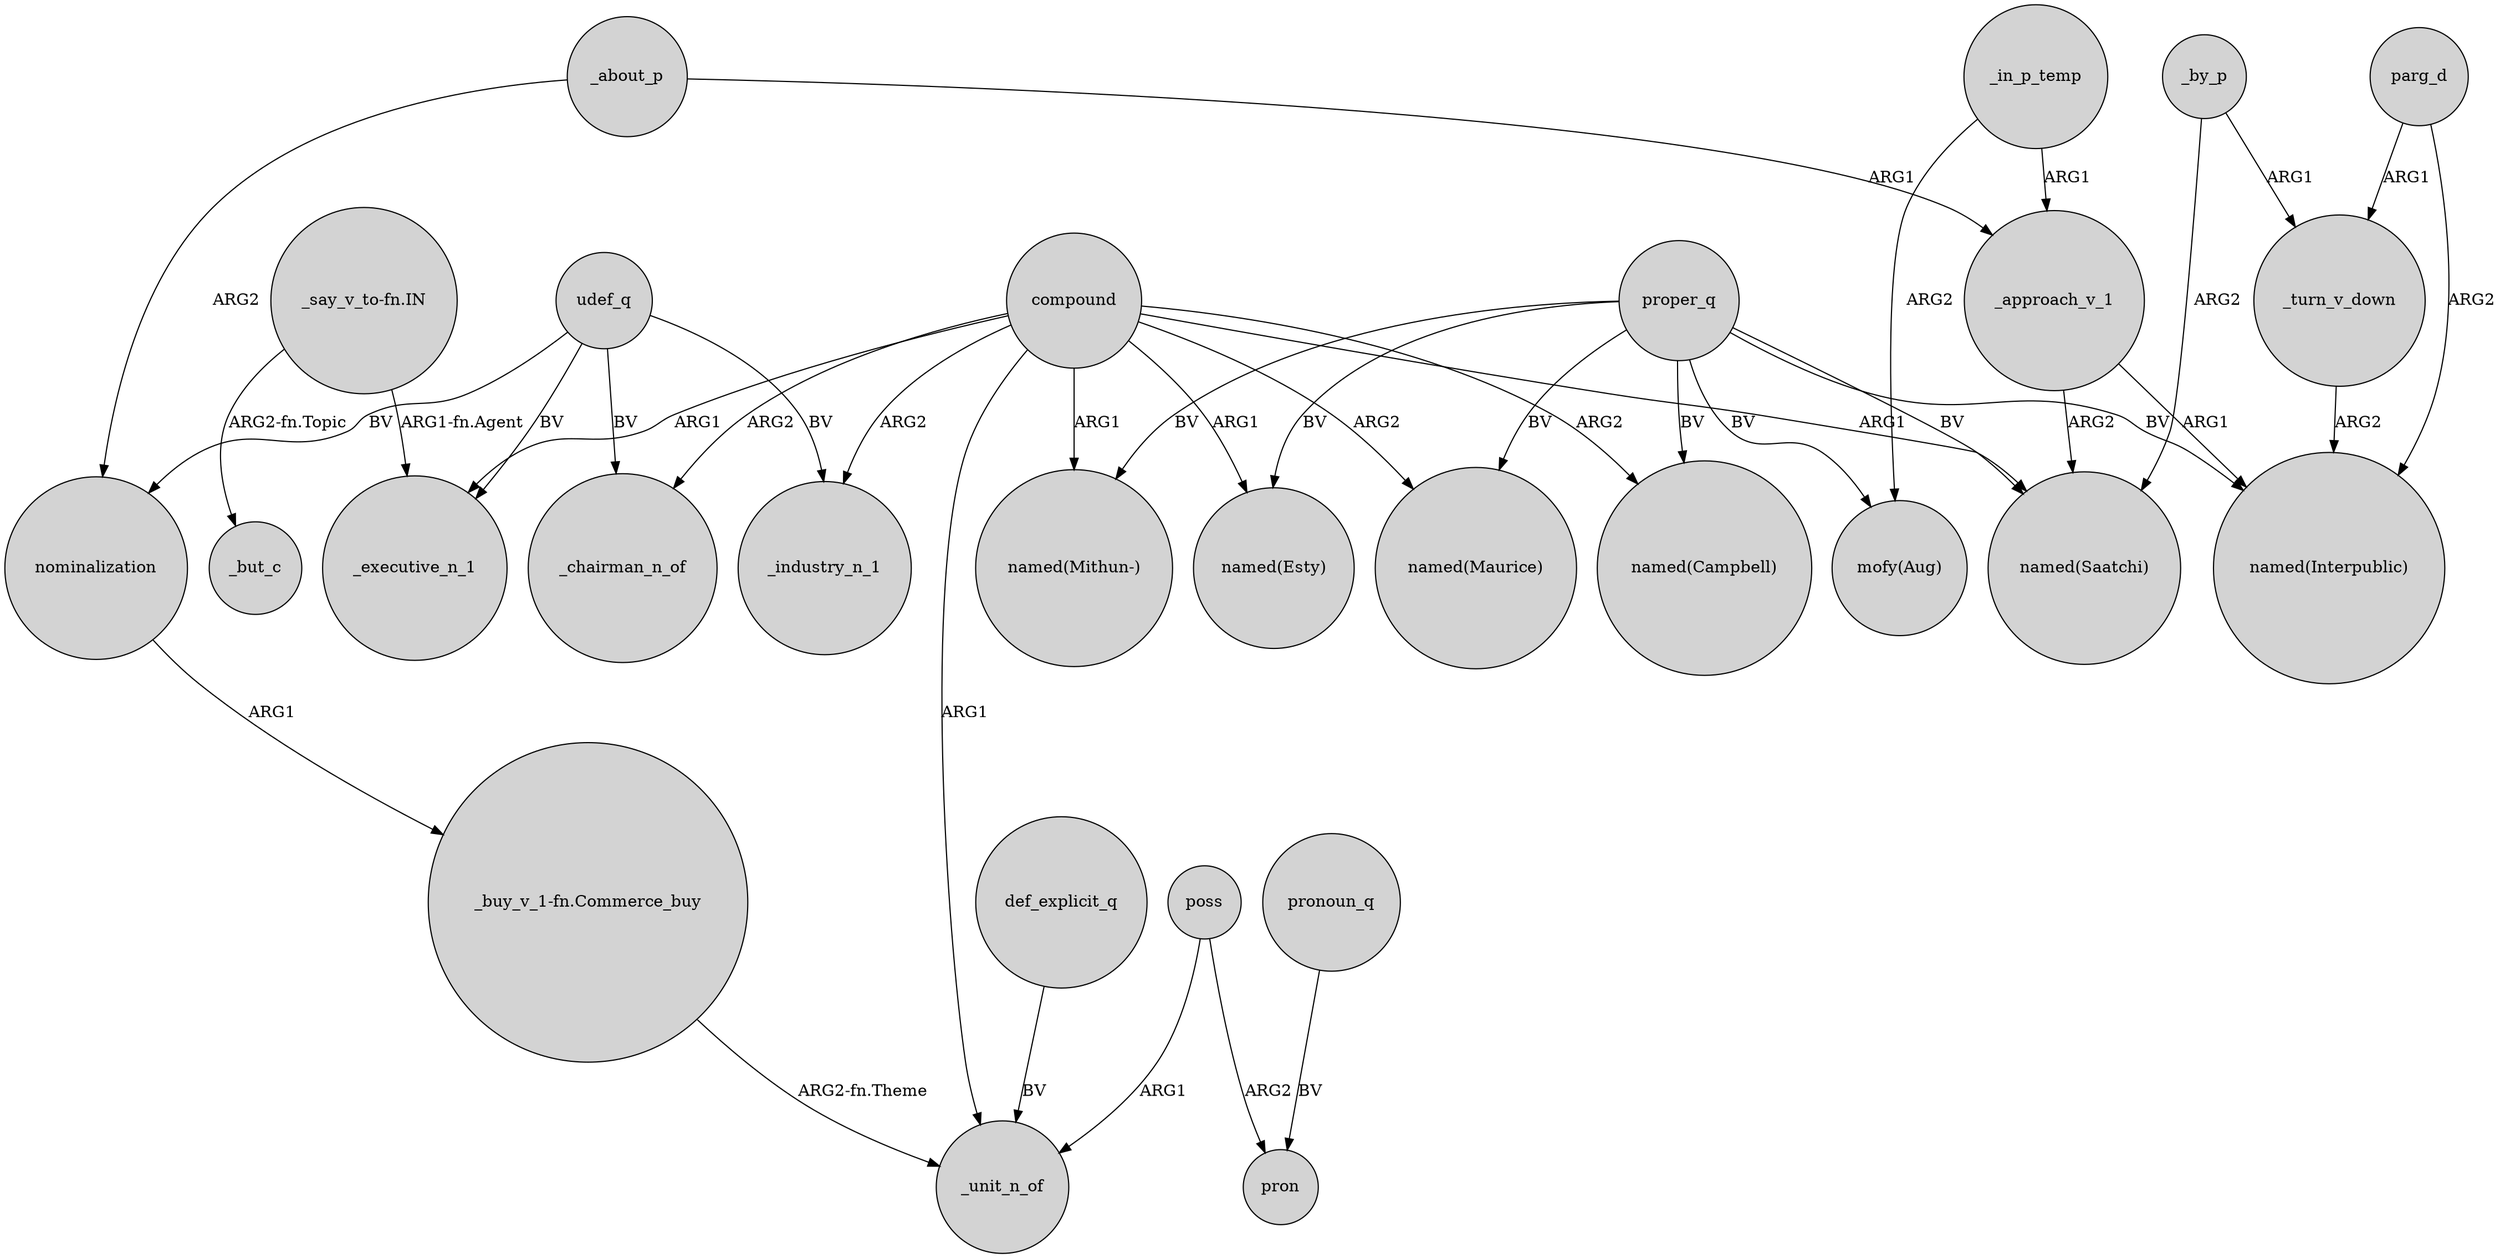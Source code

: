 digraph {
	node [shape=circle style=filled]
	"_buy_v_1-fn.Commerce_buy" -> _unit_n_of [label="ARG2-fn.Theme"]
	proper_q -> "named(Interpublic)" [label=BV]
	poss -> pron [label=ARG2]
	udef_q -> _executive_n_1 [label=BV]
	compound -> "named(Mithun-)" [label=ARG1]
	def_explicit_q -> _unit_n_of [label=BV]
	compound -> _unit_n_of [label=ARG1]
	_about_p -> nominalization [label=ARG2]
	compound -> _executive_n_1 [label=ARG1]
	_in_p_temp -> _approach_v_1 [label=ARG1]
	proper_q -> "named(Campbell)" [label=BV]
	compound -> "named(Maurice)" [label=ARG2]
	proper_q -> "named(Maurice)" [label=BV]
	udef_q -> _chairman_n_of [label=BV]
	"_say_v_to-fn.IN" -> _but_c [label="ARG2-fn.Topic"]
	_by_p -> "named(Saatchi)" [label=ARG2]
	compound -> "named(Campbell)" [label=ARG2]
	proper_q -> "named(Esty)" [label=BV]
	_approach_v_1 -> "named(Saatchi)" [label=ARG2]
	_turn_v_down -> "named(Interpublic)" [label=ARG2]
	compound -> "named(Saatchi)" [label=ARG1]
	pronoun_q -> pron [label=BV]
	parg_d -> _turn_v_down [label=ARG1]
	nominalization -> "_buy_v_1-fn.Commerce_buy" [label=ARG1]
	_in_p_temp -> "mofy(Aug)" [label=ARG2]
	_about_p -> _approach_v_1 [label=ARG1]
	"_say_v_to-fn.IN" -> _executive_n_1 [label="ARG1-fn.Agent"]
	compound -> _industry_n_1 [label=ARG2]
	_approach_v_1 -> "named(Interpublic)" [label=ARG1]
	poss -> _unit_n_of [label=ARG1]
	compound -> _chairman_n_of [label=ARG2]
	proper_q -> "mofy(Aug)" [label=BV]
	compound -> "named(Esty)" [label=ARG1]
	proper_q -> "named(Saatchi)" [label=BV]
	udef_q -> nominalization [label=BV]
	parg_d -> "named(Interpublic)" [label=ARG2]
	proper_q -> "named(Mithun-)" [label=BV]
	_by_p -> _turn_v_down [label=ARG1]
	udef_q -> _industry_n_1 [label=BV]
}
